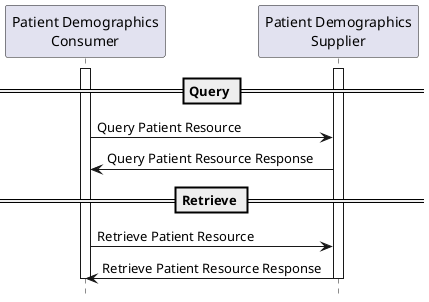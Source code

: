 @startuml ITI-78-seq
hide footbox

participant "Patient Demographics\nConsumer" as Client
participant "Patient Demographics\nSupplier" as Server

== Query ==
activate Client
activate Server
Client -> Server : Query Patient Resource
Server -> Client : Query Patient Resource Response

== Retrieve ==
Client -> Server : Retrieve Patient Resource
Server -> Client : Retrieve Patient Resource Response
deactivate Server
deactivate Client

@enduml
